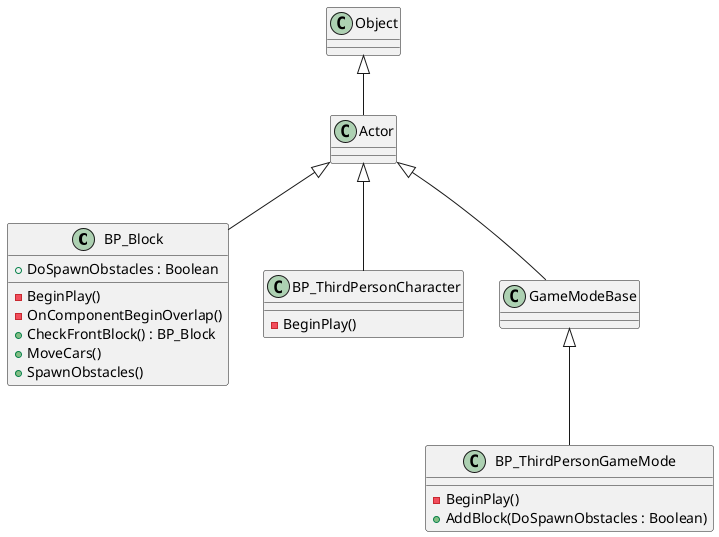 @startuml
class BP_Block {
    -BeginPlay()
    -OnComponentBeginOverlap()
    +DoSpawnObstacles : Boolean
    +CheckFrontBlock() : BP_Block
    +MoveCars()
    +SpawnObstacles()
} 

class BP_ThirdPersonGameMode {
    -BeginPlay()
    +AddBlock(DoSpawnObstacles : Boolean)
}

class BP_ThirdPersonCharacter {
    -BeginPlay()
}


Object <|-- Actor
Actor  <|-- GameModeBase
Actor  <|-- BP_ThirdPersonCharacter
Actor  <|-- BP_Block
GameModeBase <|-- BP_ThirdPersonGameMode
@enduml
